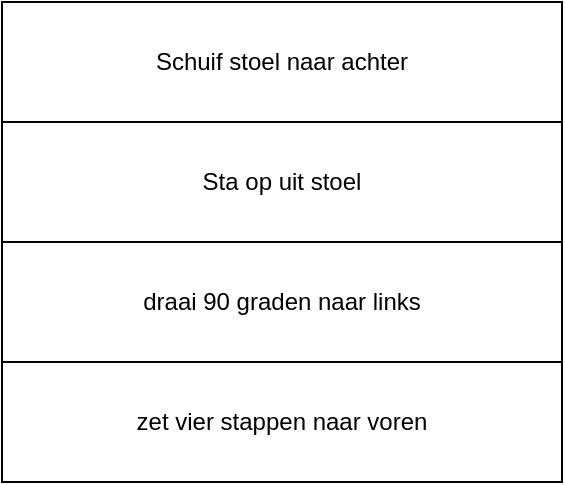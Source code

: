 <mxfile>
    <diagram id="rFREaiRnrMt7LfJ6msek" name="Page-1">
        <mxGraphModel dx="1002" dy="571" grid="1" gridSize="10" guides="1" tooltips="1" connect="1" arrows="1" fold="1" page="1" pageScale="1" pageWidth="850" pageHeight="1100" math="0" shadow="0">
            <root>
                <mxCell id="0"/>
                <mxCell id="1" parent="0"/>
                <mxCell id="2" value="Schuif stoel naar achter" style="rounded=0;whiteSpace=wrap;html=1;" vertex="1" parent="1">
                    <mxGeometry x="90" y="40" width="280" height="60" as="geometry"/>
                </mxCell>
                <mxCell id="3" value="Sta op uit stoel&lt;span style=&quot;color: rgba(0, 0, 0, 0); font-family: monospace; font-size: 0px; text-align: start;&quot;&gt;%3CmxGraphModel%3E%3Croot%3E%3CmxCell%20id%3D%220%22%2F%3E%3CmxCell%20id%3D%221%22%20parent%3D%220%22%2F%3E%3CmxCell%20id%3D%222%22%20value%3D%22Schuif%20stoel%20naar%20achter%22%20style%3D%22rounded%3D0%3BwhiteSpace%3Dwrap%3Bhtml%3D1%3B%22%20vertex%3D%221%22%20parent%3D%221%22%3E%3CmxGeometry%20x%3D%2290%22%20y%3D%2240%22%20width%3D%22280%22%20height%3D%2260%22%20as%3D%22geometry%22%2F%3E%3C%2FmxCell%3E%3C%2Froot%3E%3C%2FmxGraphModel%3E&lt;/span&gt;" style="rounded=0;whiteSpace=wrap;html=1;" vertex="1" parent="1">
                    <mxGeometry x="90" y="100" width="280" height="60" as="geometry"/>
                </mxCell>
                <mxCell id="4" value="draai 90 graden naar links" style="rounded=0;whiteSpace=wrap;html=1;" vertex="1" parent="1">
                    <mxGeometry x="90" y="160" width="280" height="60" as="geometry"/>
                </mxCell>
                <mxCell id="5" value="zet vier stappen naar voren" style="rounded=0;whiteSpace=wrap;html=1;" vertex="1" parent="1">
                    <mxGeometry x="90" y="220" width="280" height="60" as="geometry"/>
                </mxCell>
            </root>
        </mxGraphModel>
    </diagram>
</mxfile>